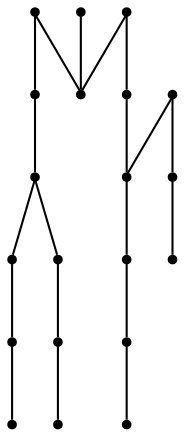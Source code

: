 graph {
  node [shape=point,comment="{\"directed\":false,\"doi\":\"10.1007/3-540-44541-2_35\",\"figure\":\"5 (2)\"}"]

  v0 [pos="1459.749984741211,534.9000167846682"]
  v1 [pos="1459.749984741211,473.89995574951195"]
  v2 [pos="1459.749984741211,580.8999888102215"]
  v3 [pos="1429.2499860127768,626.9000879923504"]
  v4 [pos="1398.7500190734863,580.8999888102215"]
  v5 [pos="1429.2499860127768,687.9000854492189"]
  v6 [pos="1429.2499860127768,733.4000778198244"]
  v7 [pos="1368.2500203450522,763.9001083374026"]
  v8 [pos="1398.7500190734863,534.9000167846682"]
  v9 [pos="1398.7500190734863,473.89995574951195"]
  v10 [pos="1368.2500203450522,809.9000167846682"]
  v11 [pos="1337.749989827474,534.9000167846682"]
  v12 [pos="1337.749989827474,473.89995574951195"]
  v13 [pos="1337.749989827474,580.8999888102215"]
  v14 [pos="1307.2499910990398,626.9000879923504"]
  v15 [pos="1276.249980926514,580.8999888102215"]
  v16 [pos="1307.2499910990398,687.9000854492189"]
  v17 [pos="1307.2499910990398,733.4000778198244"]
  v18 [pos="1276.249980926514,534.9000167846682"]
  v19 [pos="1276.249980926514,473.89995574951195"]

  v0 -- v1 [id="-1",pos="1459.749984741211,534.9000167846682 1459.749984741211,473.89995574951195 1459.749984741211,473.89995574951195 1459.749984741211,473.89995574951195"]
  v15 -- v18 [id="-2",pos="1276.249980926514,580.8999888102215 1276.249980926514,534.9000167846682 1276.249980926514,534.9000167846682 1276.249980926514,534.9000167846682"]
  v18 -- v19 [id="-3",pos="1276.249980926514,534.9000167846682 1276.249980926514,473.89995574951195 1276.249980926514,473.89995574951195 1276.249980926514,473.89995574951195"]
  v17 -- v7 [id="-4",pos="1307.2499910990398,733.4000778198244 1368.2500203450522,763.9001083374026 1368.2500203450522,763.9001083374026 1368.2500203450522,763.9001083374026"]
  v17 -- v16 [id="-5",pos="1307.2499910990398,733.4000778198244 1307.2499910990398,687.9000854492189 1307.2499910990398,687.9000854492189 1307.2499910990398,687.9000854492189"]
  v16 -- v14 [id="-6",pos="1307.2499910990398,687.9000854492189 1307.2499910990398,626.9000879923504 1307.2499910990398,626.9000879923504 1307.2499910990398,626.9000879923504"]
  v14 -- v15 [id="-7",pos="1307.2499910990398,626.9000879923504 1276.249980926514,580.8999888102215 1276.249980926514,580.8999888102215 1276.249980926514,580.8999888102215"]
  v13 -- v14 [id="-8",pos="1337.749989827474,580.8999888102215 1307.2499910990398,626.9000879923504 1307.2499910990398,626.9000879923504 1307.2499910990398,626.9000879923504"]
  v13 -- v11 [id="-9",pos="1337.749989827474,580.8999888102215 1337.749989827474,534.9000167846682 1337.749989827474,534.9000167846682 1337.749989827474,534.9000167846682"]
  v11 -- v12 [id="-10",pos="1337.749989827474,534.9000167846682 1337.749989827474,473.89995574951195 1337.749989827474,473.89995574951195 1337.749989827474,473.89995574951195"]
  v10 -- v7 [id="-11",pos="1368.2500203450522,809.9000167846682 1368.2500203450522,763.9001083374026 1368.2500203450522,763.9001083374026 1368.2500203450522,763.9001083374026"]
  v4 -- v8 [id="-12",pos="1398.7500190734863,580.8999888102215 1398.7500190734863,534.9000167846682 1398.7500190734863,534.9000167846682 1398.7500190734863,534.9000167846682"]
  v8 -- v9 [id="-13",pos="1398.7500190734863,534.9000167846682 1398.7500190734863,473.89995574951195 1398.7500190734863,473.89995574951195 1398.7500190734863,473.89995574951195"]
  v6 -- v7 [id="-14",pos="1429.2499860127768,733.4000778198244 1368.2500203450522,763.9001083374026 1368.2500203450522,763.9001083374026 1368.2500203450522,763.9001083374026"]
  v6 -- v5 [id="-15",pos="1429.2499860127768,733.4000778198244 1429.2499860127768,687.9000854492189 1429.2499860127768,687.9000854492189 1429.2499860127768,687.9000854492189"]
  v5 -- v3 [id="-16",pos="1429.2499860127768,687.9000854492189 1429.2499860127768,626.9000879923504 1429.2499860127768,626.9000879923504 1429.2499860127768,626.9000879923504"]
  v3 -- v4 [id="-17",pos="1429.2499860127768,626.9000879923504 1398.7500190734863,580.8999888102215 1398.7500190734863,580.8999888102215 1398.7500190734863,580.8999888102215"]
  v3 -- v2 [id="-18",pos="1429.2499860127768,626.9000879923504 1459.749984741211,580.8999888102215 1459.749984741211,580.8999888102215 1459.749984741211,580.8999888102215"]
  v2 -- v0 [id="-19",pos="1459.749984741211,580.8999888102215 1459.749984741211,534.9000167846682 1459.749984741211,534.9000167846682 1459.749984741211,534.9000167846682"]
}